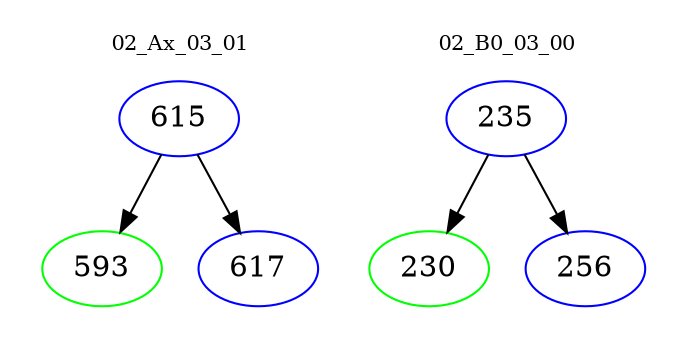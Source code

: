 digraph{
subgraph cluster_0 {
color = white
label = "02_Ax_03_01";
fontsize=10;
T0_615 [label="615", color="blue"]
T0_615 -> T0_593 [color="black"]
T0_593 [label="593", color="green"]
T0_615 -> T0_617 [color="black"]
T0_617 [label="617", color="blue"]
}
subgraph cluster_1 {
color = white
label = "02_B0_03_00";
fontsize=10;
T1_235 [label="235", color="blue"]
T1_235 -> T1_230 [color="black"]
T1_230 [label="230", color="green"]
T1_235 -> T1_256 [color="black"]
T1_256 [label="256", color="blue"]
}
}
